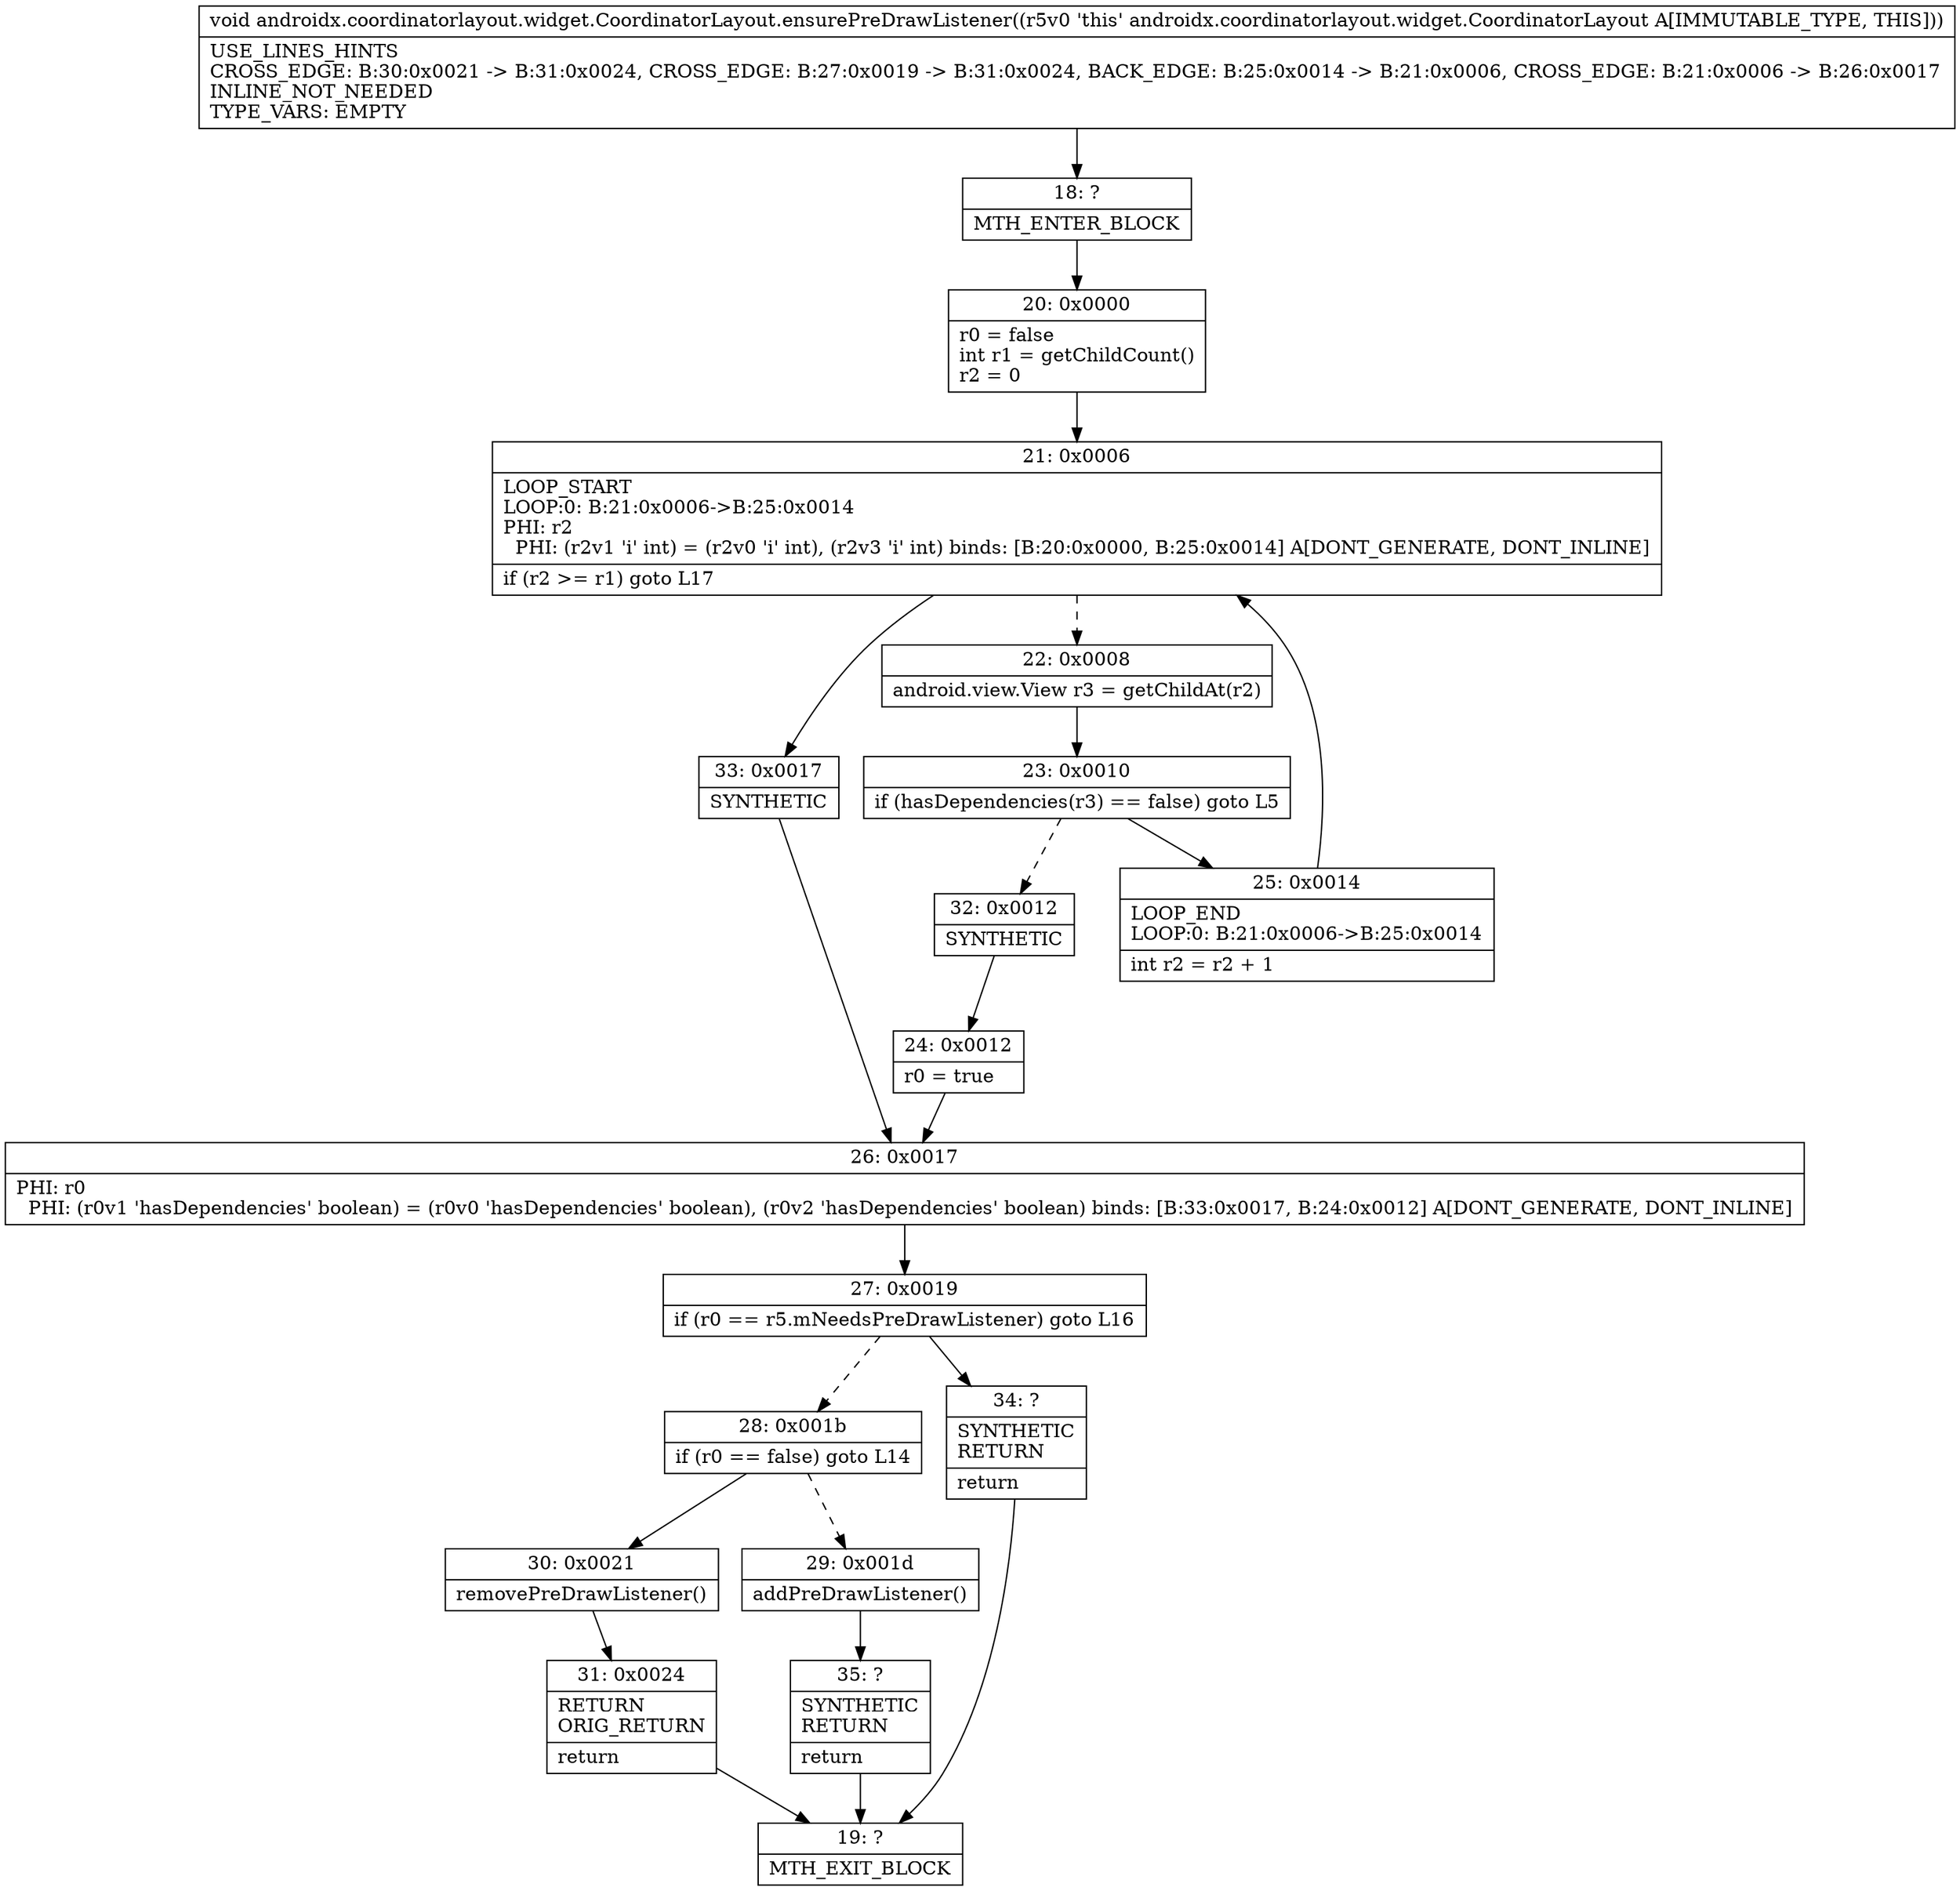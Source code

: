 digraph "CFG forandroidx.coordinatorlayout.widget.CoordinatorLayout.ensurePreDrawListener()V" {
Node_18 [shape=record,label="{18\:\ ?|MTH_ENTER_BLOCK\l}"];
Node_20 [shape=record,label="{20\:\ 0x0000|r0 = false\lint r1 = getChildCount()\lr2 = 0\l}"];
Node_21 [shape=record,label="{21\:\ 0x0006|LOOP_START\lLOOP:0: B:21:0x0006\-\>B:25:0x0014\lPHI: r2 \l  PHI: (r2v1 'i' int) = (r2v0 'i' int), (r2v3 'i' int) binds: [B:20:0x0000, B:25:0x0014] A[DONT_GENERATE, DONT_INLINE]\l|if (r2 \>= r1) goto L17\l}"];
Node_22 [shape=record,label="{22\:\ 0x0008|android.view.View r3 = getChildAt(r2)\l}"];
Node_23 [shape=record,label="{23\:\ 0x0010|if (hasDependencies(r3) == false) goto L5\l}"];
Node_25 [shape=record,label="{25\:\ 0x0014|LOOP_END\lLOOP:0: B:21:0x0006\-\>B:25:0x0014\l|int r2 = r2 + 1\l}"];
Node_32 [shape=record,label="{32\:\ 0x0012|SYNTHETIC\l}"];
Node_24 [shape=record,label="{24\:\ 0x0012|r0 = true\l}"];
Node_26 [shape=record,label="{26\:\ 0x0017|PHI: r0 \l  PHI: (r0v1 'hasDependencies' boolean) = (r0v0 'hasDependencies' boolean), (r0v2 'hasDependencies' boolean) binds: [B:33:0x0017, B:24:0x0012] A[DONT_GENERATE, DONT_INLINE]\l}"];
Node_27 [shape=record,label="{27\:\ 0x0019|if (r0 == r5.mNeedsPreDrawListener) goto L16\l}"];
Node_28 [shape=record,label="{28\:\ 0x001b|if (r0 == false) goto L14\l}"];
Node_29 [shape=record,label="{29\:\ 0x001d|addPreDrawListener()\l}"];
Node_35 [shape=record,label="{35\:\ ?|SYNTHETIC\lRETURN\l|return\l}"];
Node_19 [shape=record,label="{19\:\ ?|MTH_EXIT_BLOCK\l}"];
Node_30 [shape=record,label="{30\:\ 0x0021|removePreDrawListener()\l}"];
Node_31 [shape=record,label="{31\:\ 0x0024|RETURN\lORIG_RETURN\l|return\l}"];
Node_34 [shape=record,label="{34\:\ ?|SYNTHETIC\lRETURN\l|return\l}"];
Node_33 [shape=record,label="{33\:\ 0x0017|SYNTHETIC\l}"];
MethodNode[shape=record,label="{void androidx.coordinatorlayout.widget.CoordinatorLayout.ensurePreDrawListener((r5v0 'this' androidx.coordinatorlayout.widget.CoordinatorLayout A[IMMUTABLE_TYPE, THIS]))  | USE_LINES_HINTS\lCROSS_EDGE: B:30:0x0021 \-\> B:31:0x0024, CROSS_EDGE: B:27:0x0019 \-\> B:31:0x0024, BACK_EDGE: B:25:0x0014 \-\> B:21:0x0006, CROSS_EDGE: B:21:0x0006 \-\> B:26:0x0017\lINLINE_NOT_NEEDED\lTYPE_VARS: EMPTY\l}"];
MethodNode -> Node_18;Node_18 -> Node_20;
Node_20 -> Node_21;
Node_21 -> Node_22[style=dashed];
Node_21 -> Node_33;
Node_22 -> Node_23;
Node_23 -> Node_25;
Node_23 -> Node_32[style=dashed];
Node_25 -> Node_21;
Node_32 -> Node_24;
Node_24 -> Node_26;
Node_26 -> Node_27;
Node_27 -> Node_28[style=dashed];
Node_27 -> Node_34;
Node_28 -> Node_29[style=dashed];
Node_28 -> Node_30;
Node_29 -> Node_35;
Node_35 -> Node_19;
Node_30 -> Node_31;
Node_31 -> Node_19;
Node_34 -> Node_19;
Node_33 -> Node_26;
}

